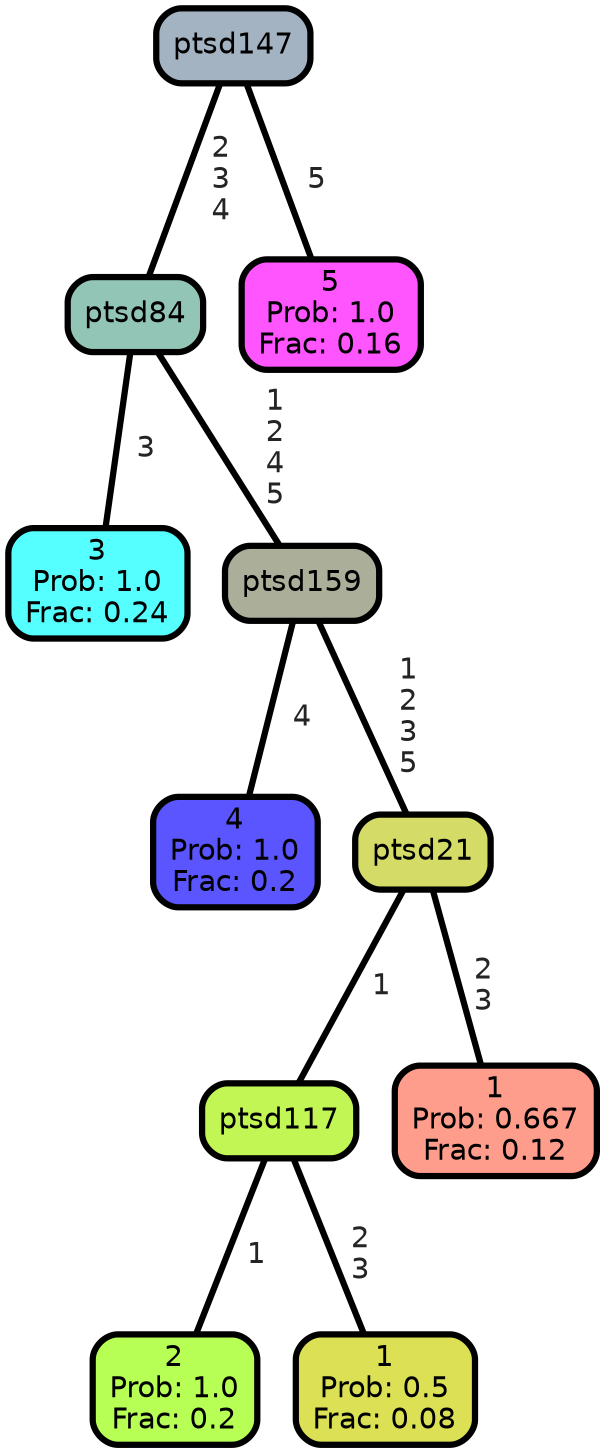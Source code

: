 graph Tree {
node [shape=box, style="filled, rounded",color="black",penwidth="3",fontcolor="black",                 fontname=helvetica] ;
graph [ranksep="0 equally", splines=straight,                 bgcolor=transparent, dpi=200] ;
edge [fontname=helvetica, fontweight=bold,fontcolor=grey14,color=black] ;
0 [label="3
Prob: 1.0
Frac: 0.24", fillcolor="#55ffff"] ;
1 [label="ptsd84", fillcolor="#92c5b6"] ;
2 [label="4
Prob: 1.0
Frac: 0.2", fillcolor="#5a55ff"] ;
3 [label="ptsd159", fillcolor="#abae99"] ;
4 [label="2
Prob: 1.0
Frac: 0.2", fillcolor="#b8ff55"] ;
5 [label="ptsd117", fillcolor="#c2f655"] ;
6 [label="1
Prob: 0.5
Frac: 0.08", fillcolor="#dbe055"] ;
7 [label="ptsd21", fillcolor="#d4db66"] ;
8 [label="1
Prob: 0.667
Frac: 0.12", fillcolor="#ff9d8d"] ;
9 [label="ptsd147", fillcolor="#a4b3c1"] ;
10 [label="5
Prob: 1.0
Frac: 0.16", fillcolor="#ff55ff"] ;
1 -- 0 [label=" 3",penwidth=3] ;
1 -- 3 [label=" 1\n 2\n 4\n 5",penwidth=3] ;
3 -- 2 [label=" 4",penwidth=3] ;
3 -- 7 [label=" 1\n 2\n 3\n 5",penwidth=3] ;
5 -- 4 [label=" 1",penwidth=3] ;
5 -- 6 [label=" 2\n 3",penwidth=3] ;
7 -- 5 [label=" 1",penwidth=3] ;
7 -- 8 [label=" 2\n 3",penwidth=3] ;
9 -- 1 [label=" 2\n 3\n 4",penwidth=3] ;
9 -- 10 [label=" 5",penwidth=3] ;
{rank = same;}}